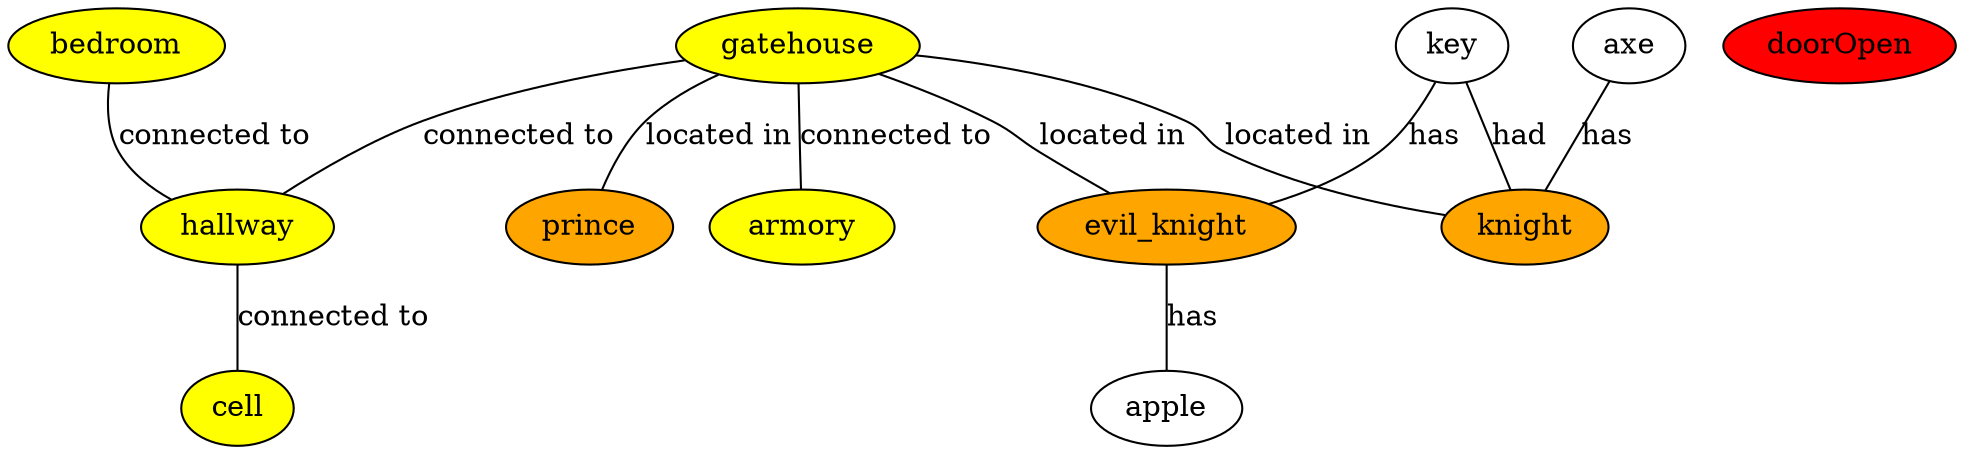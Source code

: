 strict graph  {
gatehouse [fillcolor=yellow, style=filled, type=location];
bedroom [fillcolor=yellow, style=filled, type=location];
armory [fillcolor=yellow, style=filled, type=location];
hallway [fillcolor=yellow, style=filled, type=location];
cell [fillcolor=yellow, style=filled, type=location];
key [fillcolor=white, style=filled, type=object];
axe [fillcolor=white, style=filled, type=object];
knight [fillcolor=orange, style=filled, type=character];
evil_knight [fillcolor=orange, style=filled, type=character];
prince [fillcolor=orange, style=filled, type=character];
apple;
doorOpen [fillcolor=red, style=filled, type=statement];
gatehouse -- hallway  [label="connected to"];
gatehouse -- prince  [label="located in"];
gatehouse -- armory  [label="connected to"];
gatehouse -- evil_knight  [label="located in"];
gatehouse -- knight  [label="located in"];
bedroom -- hallway  [label="connected to"];
hallway -- cell  [label="connected to"];
key -- evil_knight  [label=has];
key -- knight  [label=had];
axe -- knight  [label=has];
evil_knight -- apple  [label=has];
}
